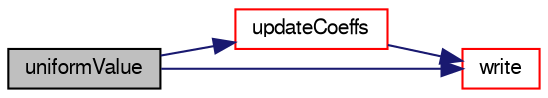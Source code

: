 digraph "uniformValue"
{
  bgcolor="transparent";
  edge [fontname="FreeSans",fontsize="10",labelfontname="FreeSans",labelfontsize="10"];
  node [fontname="FreeSans",fontsize="10",shape=record];
  rankdir="LR";
  Node26 [label="uniformValue",height=0.2,width=0.4,color="black", fillcolor="grey75", style="filled", fontcolor="black"];
  Node26 -> Node27 [color="midnightblue",fontsize="10",style="solid",fontname="FreeSans"];
  Node27 [label="updateCoeffs",height=0.2,width=0.4,color="red",URL="$a26634.html#a7e24eafac629d3733181cd942d4c902f",tooltip="Update the coefficients associated with the patch field. "];
  Node27 -> Node30 [color="midnightblue",fontsize="10",style="solid",fontname="FreeSans"];
  Node30 [label="write",height=0.2,width=0.4,color="red",URL="$a26634.html#a293fdfec8bdfbd5c3913ab4c9f3454ff",tooltip="Write. "];
  Node26 -> Node30 [color="midnightblue",fontsize="10",style="solid",fontname="FreeSans"];
}
